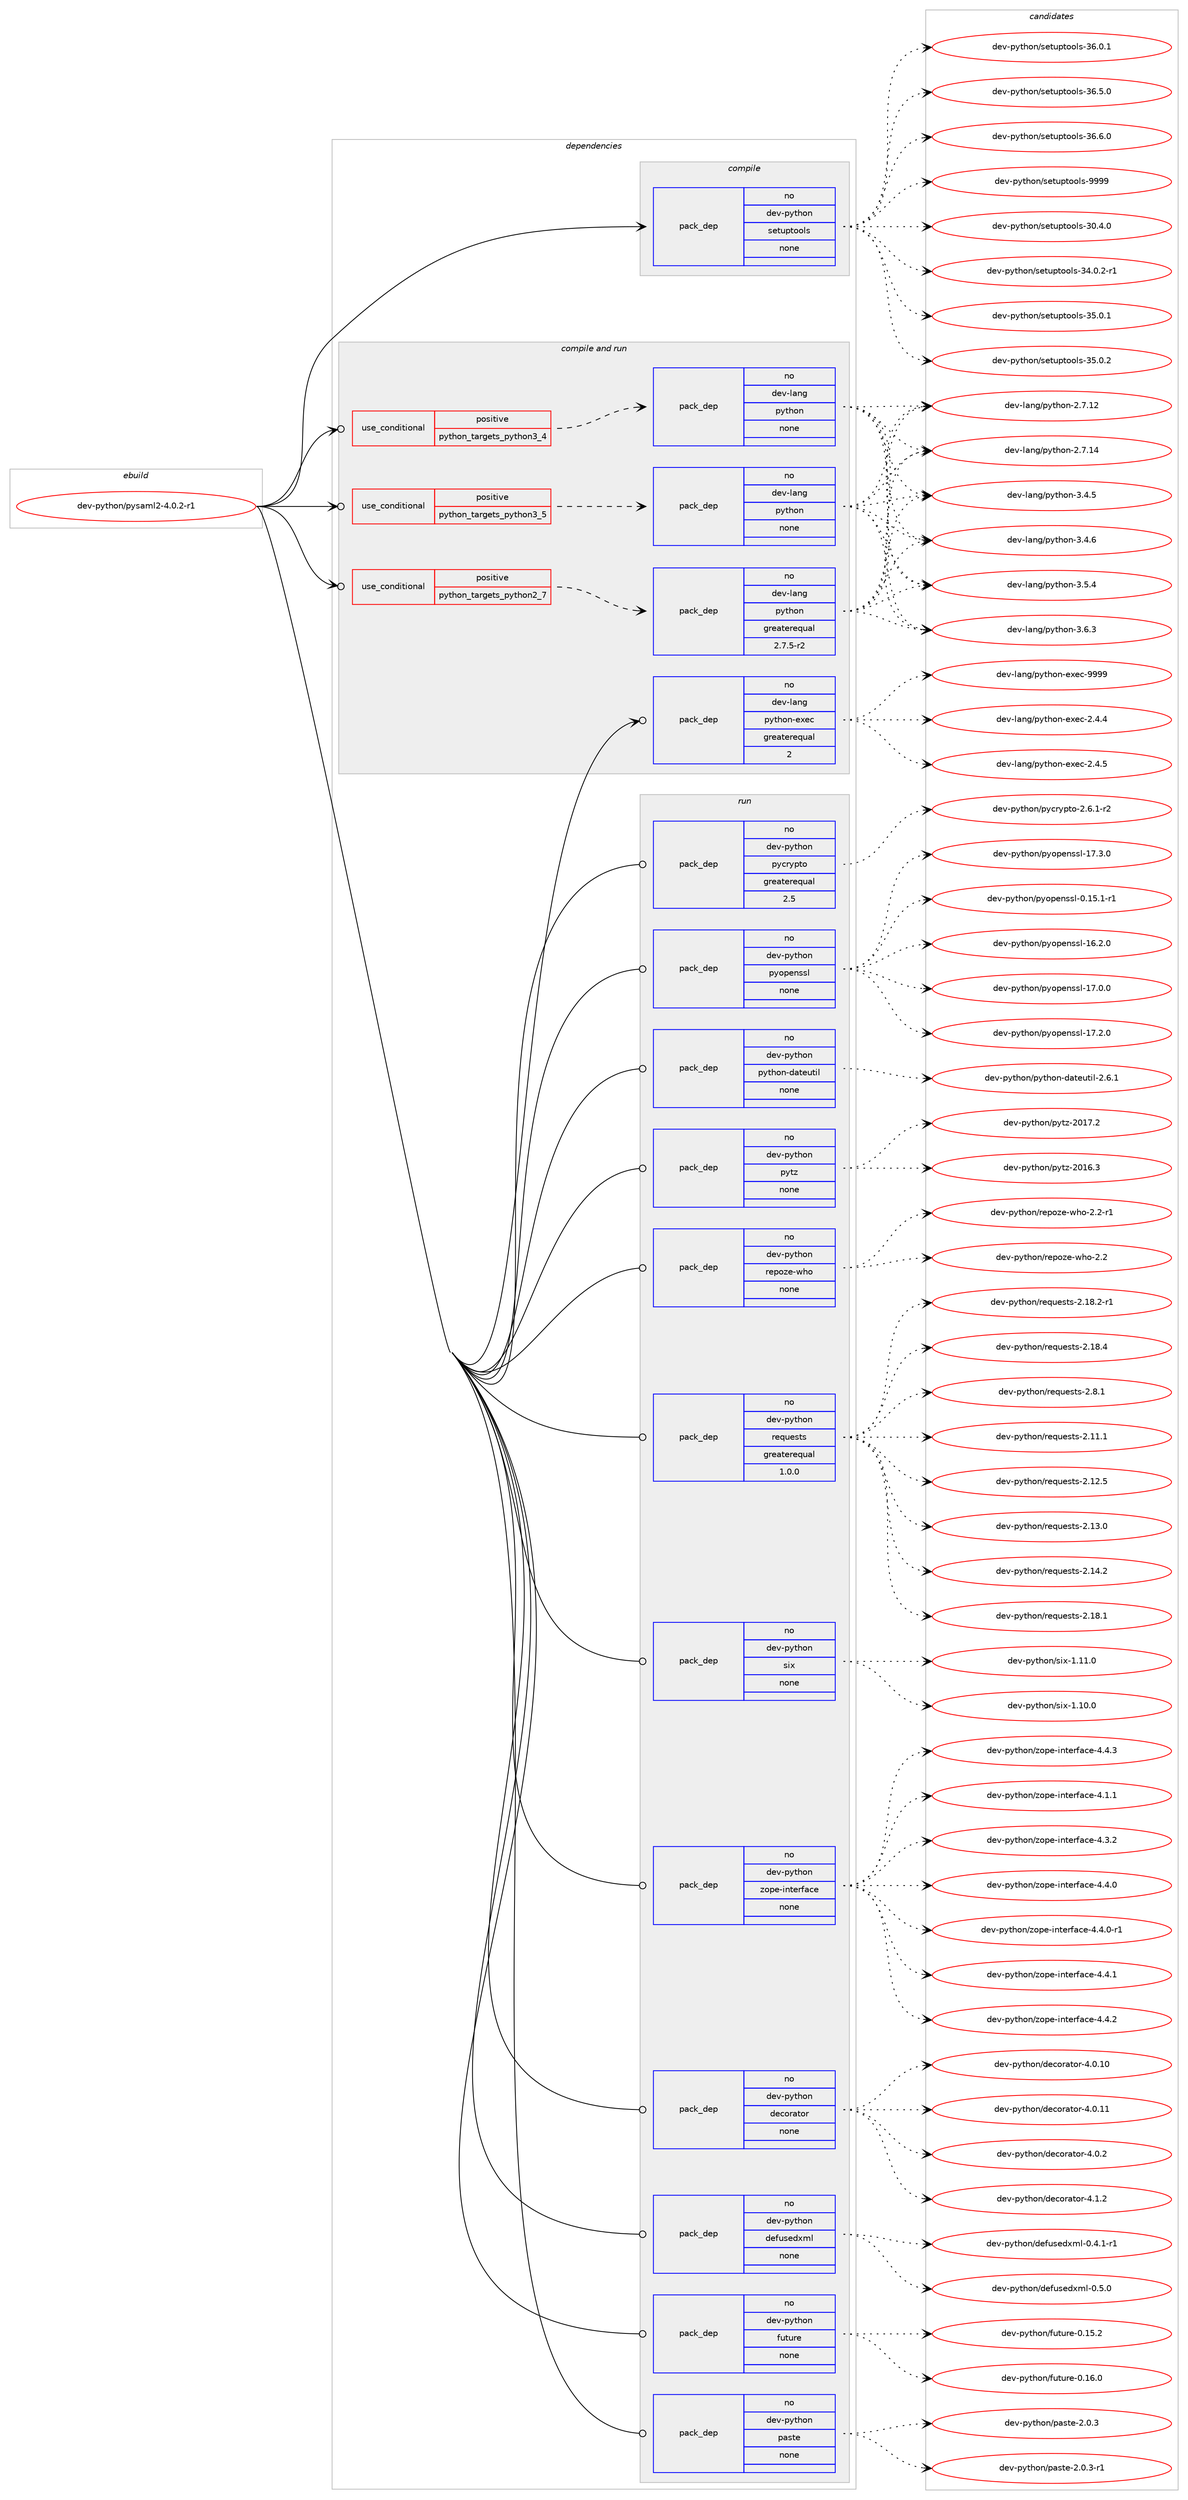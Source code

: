 digraph prolog {

# *************
# Graph options
# *************

newrank=true;
concentrate=true;
compound=true;
graph [rankdir=LR,fontname=Helvetica,fontsize=10,ranksep=1.5];#, ranksep=2.5, nodesep=0.2];
edge  [arrowhead=vee];
node  [fontname=Helvetica,fontsize=10];

# **********
# The ebuild
# **********

subgraph cluster_leftcol {
color=gray;
rank=same;
label=<<i>ebuild</i>>;
id [label="dev-python/pysaml2-4.0.2-r1", color=red, width=4, href="../dev-python/pysaml2-4.0.2-r1.svg"];
}

# ****************
# The dependencies
# ****************

subgraph cluster_midcol {
color=gray;
label=<<i>dependencies</i>>;
subgraph cluster_compile {
fillcolor="#eeeeee";
style=filled;
label=<<i>compile</i>>;
subgraph pack135773 {
dependency178971 [label=<<TABLE BORDER="0" CELLBORDER="1" CELLSPACING="0" CELLPADDING="4" WIDTH="220"><TR><TD ROWSPAN="6" CELLPADDING="30">pack_dep</TD></TR><TR><TD WIDTH="110">no</TD></TR><TR><TD>dev-python</TD></TR><TR><TD>setuptools</TD></TR><TR><TD>none</TD></TR><TR><TD></TD></TR></TABLE>>, shape=none, color=blue];
}
id:e -> dependency178971:w [weight=20,style="solid",arrowhead="vee"];
}
subgraph cluster_compileandrun {
fillcolor="#eeeeee";
style=filled;
label=<<i>compile and run</i>>;
subgraph cond39266 {
dependency178972 [label=<<TABLE BORDER="0" CELLBORDER="1" CELLSPACING="0" CELLPADDING="4"><TR><TD ROWSPAN="3" CELLPADDING="10">use_conditional</TD></TR><TR><TD>positive</TD></TR><TR><TD>python_targets_python2_7</TD></TR></TABLE>>, shape=none, color=red];
subgraph pack135774 {
dependency178973 [label=<<TABLE BORDER="0" CELLBORDER="1" CELLSPACING="0" CELLPADDING="4" WIDTH="220"><TR><TD ROWSPAN="6" CELLPADDING="30">pack_dep</TD></TR><TR><TD WIDTH="110">no</TD></TR><TR><TD>dev-lang</TD></TR><TR><TD>python</TD></TR><TR><TD>greaterequal</TD></TR><TR><TD>2.7.5-r2</TD></TR></TABLE>>, shape=none, color=blue];
}
dependency178972:e -> dependency178973:w [weight=20,style="dashed",arrowhead="vee"];
}
id:e -> dependency178972:w [weight=20,style="solid",arrowhead="odotvee"];
subgraph cond39267 {
dependency178974 [label=<<TABLE BORDER="0" CELLBORDER="1" CELLSPACING="0" CELLPADDING="4"><TR><TD ROWSPAN="3" CELLPADDING="10">use_conditional</TD></TR><TR><TD>positive</TD></TR><TR><TD>python_targets_python3_4</TD></TR></TABLE>>, shape=none, color=red];
subgraph pack135775 {
dependency178975 [label=<<TABLE BORDER="0" CELLBORDER="1" CELLSPACING="0" CELLPADDING="4" WIDTH="220"><TR><TD ROWSPAN="6" CELLPADDING="30">pack_dep</TD></TR><TR><TD WIDTH="110">no</TD></TR><TR><TD>dev-lang</TD></TR><TR><TD>python</TD></TR><TR><TD>none</TD></TR><TR><TD></TD></TR></TABLE>>, shape=none, color=blue];
}
dependency178974:e -> dependency178975:w [weight=20,style="dashed",arrowhead="vee"];
}
id:e -> dependency178974:w [weight=20,style="solid",arrowhead="odotvee"];
subgraph cond39268 {
dependency178976 [label=<<TABLE BORDER="0" CELLBORDER="1" CELLSPACING="0" CELLPADDING="4"><TR><TD ROWSPAN="3" CELLPADDING="10">use_conditional</TD></TR><TR><TD>positive</TD></TR><TR><TD>python_targets_python3_5</TD></TR></TABLE>>, shape=none, color=red];
subgraph pack135776 {
dependency178977 [label=<<TABLE BORDER="0" CELLBORDER="1" CELLSPACING="0" CELLPADDING="4" WIDTH="220"><TR><TD ROWSPAN="6" CELLPADDING="30">pack_dep</TD></TR><TR><TD WIDTH="110">no</TD></TR><TR><TD>dev-lang</TD></TR><TR><TD>python</TD></TR><TR><TD>none</TD></TR><TR><TD></TD></TR></TABLE>>, shape=none, color=blue];
}
dependency178976:e -> dependency178977:w [weight=20,style="dashed",arrowhead="vee"];
}
id:e -> dependency178976:w [weight=20,style="solid",arrowhead="odotvee"];
subgraph pack135777 {
dependency178978 [label=<<TABLE BORDER="0" CELLBORDER="1" CELLSPACING="0" CELLPADDING="4" WIDTH="220"><TR><TD ROWSPAN="6" CELLPADDING="30">pack_dep</TD></TR><TR><TD WIDTH="110">no</TD></TR><TR><TD>dev-lang</TD></TR><TR><TD>python-exec</TD></TR><TR><TD>greaterequal</TD></TR><TR><TD>2</TD></TR></TABLE>>, shape=none, color=blue];
}
id:e -> dependency178978:w [weight=20,style="solid",arrowhead="odotvee"];
}
subgraph cluster_run {
fillcolor="#eeeeee";
style=filled;
label=<<i>run</i>>;
subgraph pack135778 {
dependency178979 [label=<<TABLE BORDER="0" CELLBORDER="1" CELLSPACING="0" CELLPADDING="4" WIDTH="220"><TR><TD ROWSPAN="6" CELLPADDING="30">pack_dep</TD></TR><TR><TD WIDTH="110">no</TD></TR><TR><TD>dev-python</TD></TR><TR><TD>decorator</TD></TR><TR><TD>none</TD></TR><TR><TD></TD></TR></TABLE>>, shape=none, color=blue];
}
id:e -> dependency178979:w [weight=20,style="solid",arrowhead="odot"];
subgraph pack135779 {
dependency178980 [label=<<TABLE BORDER="0" CELLBORDER="1" CELLSPACING="0" CELLPADDING="4" WIDTH="220"><TR><TD ROWSPAN="6" CELLPADDING="30">pack_dep</TD></TR><TR><TD WIDTH="110">no</TD></TR><TR><TD>dev-python</TD></TR><TR><TD>defusedxml</TD></TR><TR><TD>none</TD></TR><TR><TD></TD></TR></TABLE>>, shape=none, color=blue];
}
id:e -> dependency178980:w [weight=20,style="solid",arrowhead="odot"];
subgraph pack135780 {
dependency178981 [label=<<TABLE BORDER="0" CELLBORDER="1" CELLSPACING="0" CELLPADDING="4" WIDTH="220"><TR><TD ROWSPAN="6" CELLPADDING="30">pack_dep</TD></TR><TR><TD WIDTH="110">no</TD></TR><TR><TD>dev-python</TD></TR><TR><TD>future</TD></TR><TR><TD>none</TD></TR><TR><TD></TD></TR></TABLE>>, shape=none, color=blue];
}
id:e -> dependency178981:w [weight=20,style="solid",arrowhead="odot"];
subgraph pack135781 {
dependency178982 [label=<<TABLE BORDER="0" CELLBORDER="1" CELLSPACING="0" CELLPADDING="4" WIDTH="220"><TR><TD ROWSPAN="6" CELLPADDING="30">pack_dep</TD></TR><TR><TD WIDTH="110">no</TD></TR><TR><TD>dev-python</TD></TR><TR><TD>paste</TD></TR><TR><TD>none</TD></TR><TR><TD></TD></TR></TABLE>>, shape=none, color=blue];
}
id:e -> dependency178982:w [weight=20,style="solid",arrowhead="odot"];
subgraph pack135782 {
dependency178983 [label=<<TABLE BORDER="0" CELLBORDER="1" CELLSPACING="0" CELLPADDING="4" WIDTH="220"><TR><TD ROWSPAN="6" CELLPADDING="30">pack_dep</TD></TR><TR><TD WIDTH="110">no</TD></TR><TR><TD>dev-python</TD></TR><TR><TD>pycrypto</TD></TR><TR><TD>greaterequal</TD></TR><TR><TD>2.5</TD></TR></TABLE>>, shape=none, color=blue];
}
id:e -> dependency178983:w [weight=20,style="solid",arrowhead="odot"];
subgraph pack135783 {
dependency178984 [label=<<TABLE BORDER="0" CELLBORDER="1" CELLSPACING="0" CELLPADDING="4" WIDTH="220"><TR><TD ROWSPAN="6" CELLPADDING="30">pack_dep</TD></TR><TR><TD WIDTH="110">no</TD></TR><TR><TD>dev-python</TD></TR><TR><TD>pyopenssl</TD></TR><TR><TD>none</TD></TR><TR><TD></TD></TR></TABLE>>, shape=none, color=blue];
}
id:e -> dependency178984:w [weight=20,style="solid",arrowhead="odot"];
subgraph pack135784 {
dependency178985 [label=<<TABLE BORDER="0" CELLBORDER="1" CELLSPACING="0" CELLPADDING="4" WIDTH="220"><TR><TD ROWSPAN="6" CELLPADDING="30">pack_dep</TD></TR><TR><TD WIDTH="110">no</TD></TR><TR><TD>dev-python</TD></TR><TR><TD>python-dateutil</TD></TR><TR><TD>none</TD></TR><TR><TD></TD></TR></TABLE>>, shape=none, color=blue];
}
id:e -> dependency178985:w [weight=20,style="solid",arrowhead="odot"];
subgraph pack135785 {
dependency178986 [label=<<TABLE BORDER="0" CELLBORDER="1" CELLSPACING="0" CELLPADDING="4" WIDTH="220"><TR><TD ROWSPAN="6" CELLPADDING="30">pack_dep</TD></TR><TR><TD WIDTH="110">no</TD></TR><TR><TD>dev-python</TD></TR><TR><TD>pytz</TD></TR><TR><TD>none</TD></TR><TR><TD></TD></TR></TABLE>>, shape=none, color=blue];
}
id:e -> dependency178986:w [weight=20,style="solid",arrowhead="odot"];
subgraph pack135786 {
dependency178987 [label=<<TABLE BORDER="0" CELLBORDER="1" CELLSPACING="0" CELLPADDING="4" WIDTH="220"><TR><TD ROWSPAN="6" CELLPADDING="30">pack_dep</TD></TR><TR><TD WIDTH="110">no</TD></TR><TR><TD>dev-python</TD></TR><TR><TD>repoze-who</TD></TR><TR><TD>none</TD></TR><TR><TD></TD></TR></TABLE>>, shape=none, color=blue];
}
id:e -> dependency178987:w [weight=20,style="solid",arrowhead="odot"];
subgraph pack135787 {
dependency178988 [label=<<TABLE BORDER="0" CELLBORDER="1" CELLSPACING="0" CELLPADDING="4" WIDTH="220"><TR><TD ROWSPAN="6" CELLPADDING="30">pack_dep</TD></TR><TR><TD WIDTH="110">no</TD></TR><TR><TD>dev-python</TD></TR><TR><TD>requests</TD></TR><TR><TD>greaterequal</TD></TR><TR><TD>1.0.0</TD></TR></TABLE>>, shape=none, color=blue];
}
id:e -> dependency178988:w [weight=20,style="solid",arrowhead="odot"];
subgraph pack135788 {
dependency178989 [label=<<TABLE BORDER="0" CELLBORDER="1" CELLSPACING="0" CELLPADDING="4" WIDTH="220"><TR><TD ROWSPAN="6" CELLPADDING="30">pack_dep</TD></TR><TR><TD WIDTH="110">no</TD></TR><TR><TD>dev-python</TD></TR><TR><TD>six</TD></TR><TR><TD>none</TD></TR><TR><TD></TD></TR></TABLE>>, shape=none, color=blue];
}
id:e -> dependency178989:w [weight=20,style="solid",arrowhead="odot"];
subgraph pack135789 {
dependency178990 [label=<<TABLE BORDER="0" CELLBORDER="1" CELLSPACING="0" CELLPADDING="4" WIDTH="220"><TR><TD ROWSPAN="6" CELLPADDING="30">pack_dep</TD></TR><TR><TD WIDTH="110">no</TD></TR><TR><TD>dev-python</TD></TR><TR><TD>zope-interface</TD></TR><TR><TD>none</TD></TR><TR><TD></TD></TR></TABLE>>, shape=none, color=blue];
}
id:e -> dependency178990:w [weight=20,style="solid",arrowhead="odot"];
}
}

# **************
# The candidates
# **************

subgraph cluster_choices {
rank=same;
color=gray;
label=<<i>candidates</i>>;

subgraph choice135773 {
color=black;
nodesep=1;
choice100101118451121211161041111104711510111611711211611111110811545514846524648 [label="dev-python/setuptools-30.4.0", color=red, width=4,href="../dev-python/setuptools-30.4.0.svg"];
choice1001011184511212111610411111047115101116117112116111111108115455152464846504511449 [label="dev-python/setuptools-34.0.2-r1", color=red, width=4,href="../dev-python/setuptools-34.0.2-r1.svg"];
choice100101118451121211161041111104711510111611711211611111110811545515346484649 [label="dev-python/setuptools-35.0.1", color=red, width=4,href="../dev-python/setuptools-35.0.1.svg"];
choice100101118451121211161041111104711510111611711211611111110811545515346484650 [label="dev-python/setuptools-35.0.2", color=red, width=4,href="../dev-python/setuptools-35.0.2.svg"];
choice100101118451121211161041111104711510111611711211611111110811545515446484649 [label="dev-python/setuptools-36.0.1", color=red, width=4,href="../dev-python/setuptools-36.0.1.svg"];
choice100101118451121211161041111104711510111611711211611111110811545515446534648 [label="dev-python/setuptools-36.5.0", color=red, width=4,href="../dev-python/setuptools-36.5.0.svg"];
choice100101118451121211161041111104711510111611711211611111110811545515446544648 [label="dev-python/setuptools-36.6.0", color=red, width=4,href="../dev-python/setuptools-36.6.0.svg"];
choice10010111845112121116104111110471151011161171121161111111081154557575757 [label="dev-python/setuptools-9999", color=red, width=4,href="../dev-python/setuptools-9999.svg"];
dependency178971:e -> choice100101118451121211161041111104711510111611711211611111110811545514846524648:w [style=dotted,weight="100"];
dependency178971:e -> choice1001011184511212111610411111047115101116117112116111111108115455152464846504511449:w [style=dotted,weight="100"];
dependency178971:e -> choice100101118451121211161041111104711510111611711211611111110811545515346484649:w [style=dotted,weight="100"];
dependency178971:e -> choice100101118451121211161041111104711510111611711211611111110811545515346484650:w [style=dotted,weight="100"];
dependency178971:e -> choice100101118451121211161041111104711510111611711211611111110811545515446484649:w [style=dotted,weight="100"];
dependency178971:e -> choice100101118451121211161041111104711510111611711211611111110811545515446534648:w [style=dotted,weight="100"];
dependency178971:e -> choice100101118451121211161041111104711510111611711211611111110811545515446544648:w [style=dotted,weight="100"];
dependency178971:e -> choice10010111845112121116104111110471151011161171121161111111081154557575757:w [style=dotted,weight="100"];
}
subgraph choice135774 {
color=black;
nodesep=1;
choice10010111845108971101034711212111610411111045504655464950 [label="dev-lang/python-2.7.12", color=red, width=4,href="../dev-lang/python-2.7.12.svg"];
choice10010111845108971101034711212111610411111045504655464952 [label="dev-lang/python-2.7.14", color=red, width=4,href="../dev-lang/python-2.7.14.svg"];
choice100101118451089711010347112121116104111110455146524653 [label="dev-lang/python-3.4.5", color=red, width=4,href="../dev-lang/python-3.4.5.svg"];
choice100101118451089711010347112121116104111110455146524654 [label="dev-lang/python-3.4.6", color=red, width=4,href="../dev-lang/python-3.4.6.svg"];
choice100101118451089711010347112121116104111110455146534652 [label="dev-lang/python-3.5.4", color=red, width=4,href="../dev-lang/python-3.5.4.svg"];
choice100101118451089711010347112121116104111110455146544651 [label="dev-lang/python-3.6.3", color=red, width=4,href="../dev-lang/python-3.6.3.svg"];
dependency178973:e -> choice10010111845108971101034711212111610411111045504655464950:w [style=dotted,weight="100"];
dependency178973:e -> choice10010111845108971101034711212111610411111045504655464952:w [style=dotted,weight="100"];
dependency178973:e -> choice100101118451089711010347112121116104111110455146524653:w [style=dotted,weight="100"];
dependency178973:e -> choice100101118451089711010347112121116104111110455146524654:w [style=dotted,weight="100"];
dependency178973:e -> choice100101118451089711010347112121116104111110455146534652:w [style=dotted,weight="100"];
dependency178973:e -> choice100101118451089711010347112121116104111110455146544651:w [style=dotted,weight="100"];
}
subgraph choice135775 {
color=black;
nodesep=1;
choice10010111845108971101034711212111610411111045504655464950 [label="dev-lang/python-2.7.12", color=red, width=4,href="../dev-lang/python-2.7.12.svg"];
choice10010111845108971101034711212111610411111045504655464952 [label="dev-lang/python-2.7.14", color=red, width=4,href="../dev-lang/python-2.7.14.svg"];
choice100101118451089711010347112121116104111110455146524653 [label="dev-lang/python-3.4.5", color=red, width=4,href="../dev-lang/python-3.4.5.svg"];
choice100101118451089711010347112121116104111110455146524654 [label="dev-lang/python-3.4.6", color=red, width=4,href="../dev-lang/python-3.4.6.svg"];
choice100101118451089711010347112121116104111110455146534652 [label="dev-lang/python-3.5.4", color=red, width=4,href="../dev-lang/python-3.5.4.svg"];
choice100101118451089711010347112121116104111110455146544651 [label="dev-lang/python-3.6.3", color=red, width=4,href="../dev-lang/python-3.6.3.svg"];
dependency178975:e -> choice10010111845108971101034711212111610411111045504655464950:w [style=dotted,weight="100"];
dependency178975:e -> choice10010111845108971101034711212111610411111045504655464952:w [style=dotted,weight="100"];
dependency178975:e -> choice100101118451089711010347112121116104111110455146524653:w [style=dotted,weight="100"];
dependency178975:e -> choice100101118451089711010347112121116104111110455146524654:w [style=dotted,weight="100"];
dependency178975:e -> choice100101118451089711010347112121116104111110455146534652:w [style=dotted,weight="100"];
dependency178975:e -> choice100101118451089711010347112121116104111110455146544651:w [style=dotted,weight="100"];
}
subgraph choice135776 {
color=black;
nodesep=1;
choice10010111845108971101034711212111610411111045504655464950 [label="dev-lang/python-2.7.12", color=red, width=4,href="../dev-lang/python-2.7.12.svg"];
choice10010111845108971101034711212111610411111045504655464952 [label="dev-lang/python-2.7.14", color=red, width=4,href="../dev-lang/python-2.7.14.svg"];
choice100101118451089711010347112121116104111110455146524653 [label="dev-lang/python-3.4.5", color=red, width=4,href="../dev-lang/python-3.4.5.svg"];
choice100101118451089711010347112121116104111110455146524654 [label="dev-lang/python-3.4.6", color=red, width=4,href="../dev-lang/python-3.4.6.svg"];
choice100101118451089711010347112121116104111110455146534652 [label="dev-lang/python-3.5.4", color=red, width=4,href="../dev-lang/python-3.5.4.svg"];
choice100101118451089711010347112121116104111110455146544651 [label="dev-lang/python-3.6.3", color=red, width=4,href="../dev-lang/python-3.6.3.svg"];
dependency178977:e -> choice10010111845108971101034711212111610411111045504655464950:w [style=dotted,weight="100"];
dependency178977:e -> choice10010111845108971101034711212111610411111045504655464952:w [style=dotted,weight="100"];
dependency178977:e -> choice100101118451089711010347112121116104111110455146524653:w [style=dotted,weight="100"];
dependency178977:e -> choice100101118451089711010347112121116104111110455146524654:w [style=dotted,weight="100"];
dependency178977:e -> choice100101118451089711010347112121116104111110455146534652:w [style=dotted,weight="100"];
dependency178977:e -> choice100101118451089711010347112121116104111110455146544651:w [style=dotted,weight="100"];
}
subgraph choice135777 {
color=black;
nodesep=1;
choice1001011184510897110103471121211161041111104510112010199455046524652 [label="dev-lang/python-exec-2.4.4", color=red, width=4,href="../dev-lang/python-exec-2.4.4.svg"];
choice1001011184510897110103471121211161041111104510112010199455046524653 [label="dev-lang/python-exec-2.4.5", color=red, width=4,href="../dev-lang/python-exec-2.4.5.svg"];
choice10010111845108971101034711212111610411111045101120101994557575757 [label="dev-lang/python-exec-9999", color=red, width=4,href="../dev-lang/python-exec-9999.svg"];
dependency178978:e -> choice1001011184510897110103471121211161041111104510112010199455046524652:w [style=dotted,weight="100"];
dependency178978:e -> choice1001011184510897110103471121211161041111104510112010199455046524653:w [style=dotted,weight="100"];
dependency178978:e -> choice10010111845108971101034711212111610411111045101120101994557575757:w [style=dotted,weight="100"];
}
subgraph choice135778 {
color=black;
nodesep=1;
choice1001011184511212111610411111047100101991111149711611111445524648464948 [label="dev-python/decorator-4.0.10", color=red, width=4,href="../dev-python/decorator-4.0.10.svg"];
choice1001011184511212111610411111047100101991111149711611111445524648464949 [label="dev-python/decorator-4.0.11", color=red, width=4,href="../dev-python/decorator-4.0.11.svg"];
choice10010111845112121116104111110471001019911111497116111114455246484650 [label="dev-python/decorator-4.0.2", color=red, width=4,href="../dev-python/decorator-4.0.2.svg"];
choice10010111845112121116104111110471001019911111497116111114455246494650 [label="dev-python/decorator-4.1.2", color=red, width=4,href="../dev-python/decorator-4.1.2.svg"];
dependency178979:e -> choice1001011184511212111610411111047100101991111149711611111445524648464948:w [style=dotted,weight="100"];
dependency178979:e -> choice1001011184511212111610411111047100101991111149711611111445524648464949:w [style=dotted,weight="100"];
dependency178979:e -> choice10010111845112121116104111110471001019911111497116111114455246484650:w [style=dotted,weight="100"];
dependency178979:e -> choice10010111845112121116104111110471001019911111497116111114455246494650:w [style=dotted,weight="100"];
}
subgraph choice135779 {
color=black;
nodesep=1;
choice10010111845112121116104111110471001011021171151011001201091084548465246494511449 [label="dev-python/defusedxml-0.4.1-r1", color=red, width=4,href="../dev-python/defusedxml-0.4.1-r1.svg"];
choice1001011184511212111610411111047100101102117115101100120109108454846534648 [label="dev-python/defusedxml-0.5.0", color=red, width=4,href="../dev-python/defusedxml-0.5.0.svg"];
dependency178980:e -> choice10010111845112121116104111110471001011021171151011001201091084548465246494511449:w [style=dotted,weight="100"];
dependency178980:e -> choice1001011184511212111610411111047100101102117115101100120109108454846534648:w [style=dotted,weight="100"];
}
subgraph choice135780 {
color=black;
nodesep=1;
choice100101118451121211161041111104710211711611711410145484649534650 [label="dev-python/future-0.15.2", color=red, width=4,href="../dev-python/future-0.15.2.svg"];
choice100101118451121211161041111104710211711611711410145484649544648 [label="dev-python/future-0.16.0", color=red, width=4,href="../dev-python/future-0.16.0.svg"];
dependency178981:e -> choice100101118451121211161041111104710211711611711410145484649534650:w [style=dotted,weight="100"];
dependency178981:e -> choice100101118451121211161041111104710211711611711410145484649544648:w [style=dotted,weight="100"];
}
subgraph choice135781 {
color=black;
nodesep=1;
choice100101118451121211161041111104711297115116101455046484651 [label="dev-python/paste-2.0.3", color=red, width=4,href="../dev-python/paste-2.0.3.svg"];
choice1001011184511212111610411111047112971151161014550464846514511449 [label="dev-python/paste-2.0.3-r1", color=red, width=4,href="../dev-python/paste-2.0.3-r1.svg"];
dependency178982:e -> choice100101118451121211161041111104711297115116101455046484651:w [style=dotted,weight="100"];
dependency178982:e -> choice1001011184511212111610411111047112971151161014550464846514511449:w [style=dotted,weight="100"];
}
subgraph choice135782 {
color=black;
nodesep=1;
choice1001011184511212111610411111047112121991141211121161114550465446494511450 [label="dev-python/pycrypto-2.6.1-r2", color=red, width=4,href="../dev-python/pycrypto-2.6.1-r2.svg"];
dependency178983:e -> choice1001011184511212111610411111047112121991141211121161114550465446494511450:w [style=dotted,weight="100"];
}
subgraph choice135783 {
color=black;
nodesep=1;
choice1001011184511212111610411111047112121111112101110115115108454846495346494511449 [label="dev-python/pyopenssl-0.15.1-r1", color=red, width=4,href="../dev-python/pyopenssl-0.15.1-r1.svg"];
choice100101118451121211161041111104711212111111210111011511510845495446504648 [label="dev-python/pyopenssl-16.2.0", color=red, width=4,href="../dev-python/pyopenssl-16.2.0.svg"];
choice100101118451121211161041111104711212111111210111011511510845495546484648 [label="dev-python/pyopenssl-17.0.0", color=red, width=4,href="../dev-python/pyopenssl-17.0.0.svg"];
choice100101118451121211161041111104711212111111210111011511510845495546504648 [label="dev-python/pyopenssl-17.2.0", color=red, width=4,href="../dev-python/pyopenssl-17.2.0.svg"];
choice100101118451121211161041111104711212111111210111011511510845495546514648 [label="dev-python/pyopenssl-17.3.0", color=red, width=4,href="../dev-python/pyopenssl-17.3.0.svg"];
dependency178984:e -> choice1001011184511212111610411111047112121111112101110115115108454846495346494511449:w [style=dotted,weight="100"];
dependency178984:e -> choice100101118451121211161041111104711212111111210111011511510845495446504648:w [style=dotted,weight="100"];
dependency178984:e -> choice100101118451121211161041111104711212111111210111011511510845495546484648:w [style=dotted,weight="100"];
dependency178984:e -> choice100101118451121211161041111104711212111111210111011511510845495546504648:w [style=dotted,weight="100"];
dependency178984:e -> choice100101118451121211161041111104711212111111210111011511510845495546514648:w [style=dotted,weight="100"];
}
subgraph choice135784 {
color=black;
nodesep=1;
choice10010111845112121116104111110471121211161041111104510097116101117116105108455046544649 [label="dev-python/python-dateutil-2.6.1", color=red, width=4,href="../dev-python/python-dateutil-2.6.1.svg"];
dependency178985:e -> choice10010111845112121116104111110471121211161041111104510097116101117116105108455046544649:w [style=dotted,weight="100"];
}
subgraph choice135785 {
color=black;
nodesep=1;
choice100101118451121211161041111104711212111612245504849544651 [label="dev-python/pytz-2016.3", color=red, width=4,href="../dev-python/pytz-2016.3.svg"];
choice100101118451121211161041111104711212111612245504849554650 [label="dev-python/pytz-2017.2", color=red, width=4,href="../dev-python/pytz-2017.2.svg"];
dependency178986:e -> choice100101118451121211161041111104711212111612245504849544651:w [style=dotted,weight="100"];
dependency178986:e -> choice100101118451121211161041111104711212111612245504849554650:w [style=dotted,weight="100"];
}
subgraph choice135786 {
color=black;
nodesep=1;
choice10010111845112121116104111110471141011121111221014511910411145504650 [label="dev-python/repoze-who-2.2", color=red, width=4,href="../dev-python/repoze-who-2.2.svg"];
choice100101118451121211161041111104711410111211112210145119104111455046504511449 [label="dev-python/repoze-who-2.2-r1", color=red, width=4,href="../dev-python/repoze-who-2.2-r1.svg"];
dependency178987:e -> choice10010111845112121116104111110471141011121111221014511910411145504650:w [style=dotted,weight="100"];
dependency178987:e -> choice100101118451121211161041111104711410111211112210145119104111455046504511449:w [style=dotted,weight="100"];
}
subgraph choice135787 {
color=black;
nodesep=1;
choice100101118451121211161041111104711410111311710111511611545504649494649 [label="dev-python/requests-2.11.1", color=red, width=4,href="../dev-python/requests-2.11.1.svg"];
choice100101118451121211161041111104711410111311710111511611545504649504653 [label="dev-python/requests-2.12.5", color=red, width=4,href="../dev-python/requests-2.12.5.svg"];
choice100101118451121211161041111104711410111311710111511611545504649514648 [label="dev-python/requests-2.13.0", color=red, width=4,href="../dev-python/requests-2.13.0.svg"];
choice100101118451121211161041111104711410111311710111511611545504649524650 [label="dev-python/requests-2.14.2", color=red, width=4,href="../dev-python/requests-2.14.2.svg"];
choice100101118451121211161041111104711410111311710111511611545504649564649 [label="dev-python/requests-2.18.1", color=red, width=4,href="../dev-python/requests-2.18.1.svg"];
choice1001011184511212111610411111047114101113117101115116115455046495646504511449 [label="dev-python/requests-2.18.2-r1", color=red, width=4,href="../dev-python/requests-2.18.2-r1.svg"];
choice100101118451121211161041111104711410111311710111511611545504649564652 [label="dev-python/requests-2.18.4", color=red, width=4,href="../dev-python/requests-2.18.4.svg"];
choice1001011184511212111610411111047114101113117101115116115455046564649 [label="dev-python/requests-2.8.1", color=red, width=4,href="../dev-python/requests-2.8.1.svg"];
dependency178988:e -> choice100101118451121211161041111104711410111311710111511611545504649494649:w [style=dotted,weight="100"];
dependency178988:e -> choice100101118451121211161041111104711410111311710111511611545504649504653:w [style=dotted,weight="100"];
dependency178988:e -> choice100101118451121211161041111104711410111311710111511611545504649514648:w [style=dotted,weight="100"];
dependency178988:e -> choice100101118451121211161041111104711410111311710111511611545504649524650:w [style=dotted,weight="100"];
dependency178988:e -> choice100101118451121211161041111104711410111311710111511611545504649564649:w [style=dotted,weight="100"];
dependency178988:e -> choice1001011184511212111610411111047114101113117101115116115455046495646504511449:w [style=dotted,weight="100"];
dependency178988:e -> choice100101118451121211161041111104711410111311710111511611545504649564652:w [style=dotted,weight="100"];
dependency178988:e -> choice1001011184511212111610411111047114101113117101115116115455046564649:w [style=dotted,weight="100"];
}
subgraph choice135788 {
color=black;
nodesep=1;
choice100101118451121211161041111104711510512045494649484648 [label="dev-python/six-1.10.0", color=red, width=4,href="../dev-python/six-1.10.0.svg"];
choice100101118451121211161041111104711510512045494649494648 [label="dev-python/six-1.11.0", color=red, width=4,href="../dev-python/six-1.11.0.svg"];
dependency178989:e -> choice100101118451121211161041111104711510512045494649484648:w [style=dotted,weight="100"];
dependency178989:e -> choice100101118451121211161041111104711510512045494649494648:w [style=dotted,weight="100"];
}
subgraph choice135789 {
color=black;
nodesep=1;
choice1001011184511212111610411111047122111112101451051101161011141029799101455246494649 [label="dev-python/zope-interface-4.1.1", color=red, width=4,href="../dev-python/zope-interface-4.1.1.svg"];
choice1001011184511212111610411111047122111112101451051101161011141029799101455246514650 [label="dev-python/zope-interface-4.3.2", color=red, width=4,href="../dev-python/zope-interface-4.3.2.svg"];
choice1001011184511212111610411111047122111112101451051101161011141029799101455246524648 [label="dev-python/zope-interface-4.4.0", color=red, width=4,href="../dev-python/zope-interface-4.4.0.svg"];
choice10010111845112121116104111110471221111121014510511011610111410297991014552465246484511449 [label="dev-python/zope-interface-4.4.0-r1", color=red, width=4,href="../dev-python/zope-interface-4.4.0-r1.svg"];
choice1001011184511212111610411111047122111112101451051101161011141029799101455246524649 [label="dev-python/zope-interface-4.4.1", color=red, width=4,href="../dev-python/zope-interface-4.4.1.svg"];
choice1001011184511212111610411111047122111112101451051101161011141029799101455246524650 [label="dev-python/zope-interface-4.4.2", color=red, width=4,href="../dev-python/zope-interface-4.4.2.svg"];
choice1001011184511212111610411111047122111112101451051101161011141029799101455246524651 [label="dev-python/zope-interface-4.4.3", color=red, width=4,href="../dev-python/zope-interface-4.4.3.svg"];
dependency178990:e -> choice1001011184511212111610411111047122111112101451051101161011141029799101455246494649:w [style=dotted,weight="100"];
dependency178990:e -> choice1001011184511212111610411111047122111112101451051101161011141029799101455246514650:w [style=dotted,weight="100"];
dependency178990:e -> choice1001011184511212111610411111047122111112101451051101161011141029799101455246524648:w [style=dotted,weight="100"];
dependency178990:e -> choice10010111845112121116104111110471221111121014510511011610111410297991014552465246484511449:w [style=dotted,weight="100"];
dependency178990:e -> choice1001011184511212111610411111047122111112101451051101161011141029799101455246524649:w [style=dotted,weight="100"];
dependency178990:e -> choice1001011184511212111610411111047122111112101451051101161011141029799101455246524650:w [style=dotted,weight="100"];
dependency178990:e -> choice1001011184511212111610411111047122111112101451051101161011141029799101455246524651:w [style=dotted,weight="100"];
}
}

}
